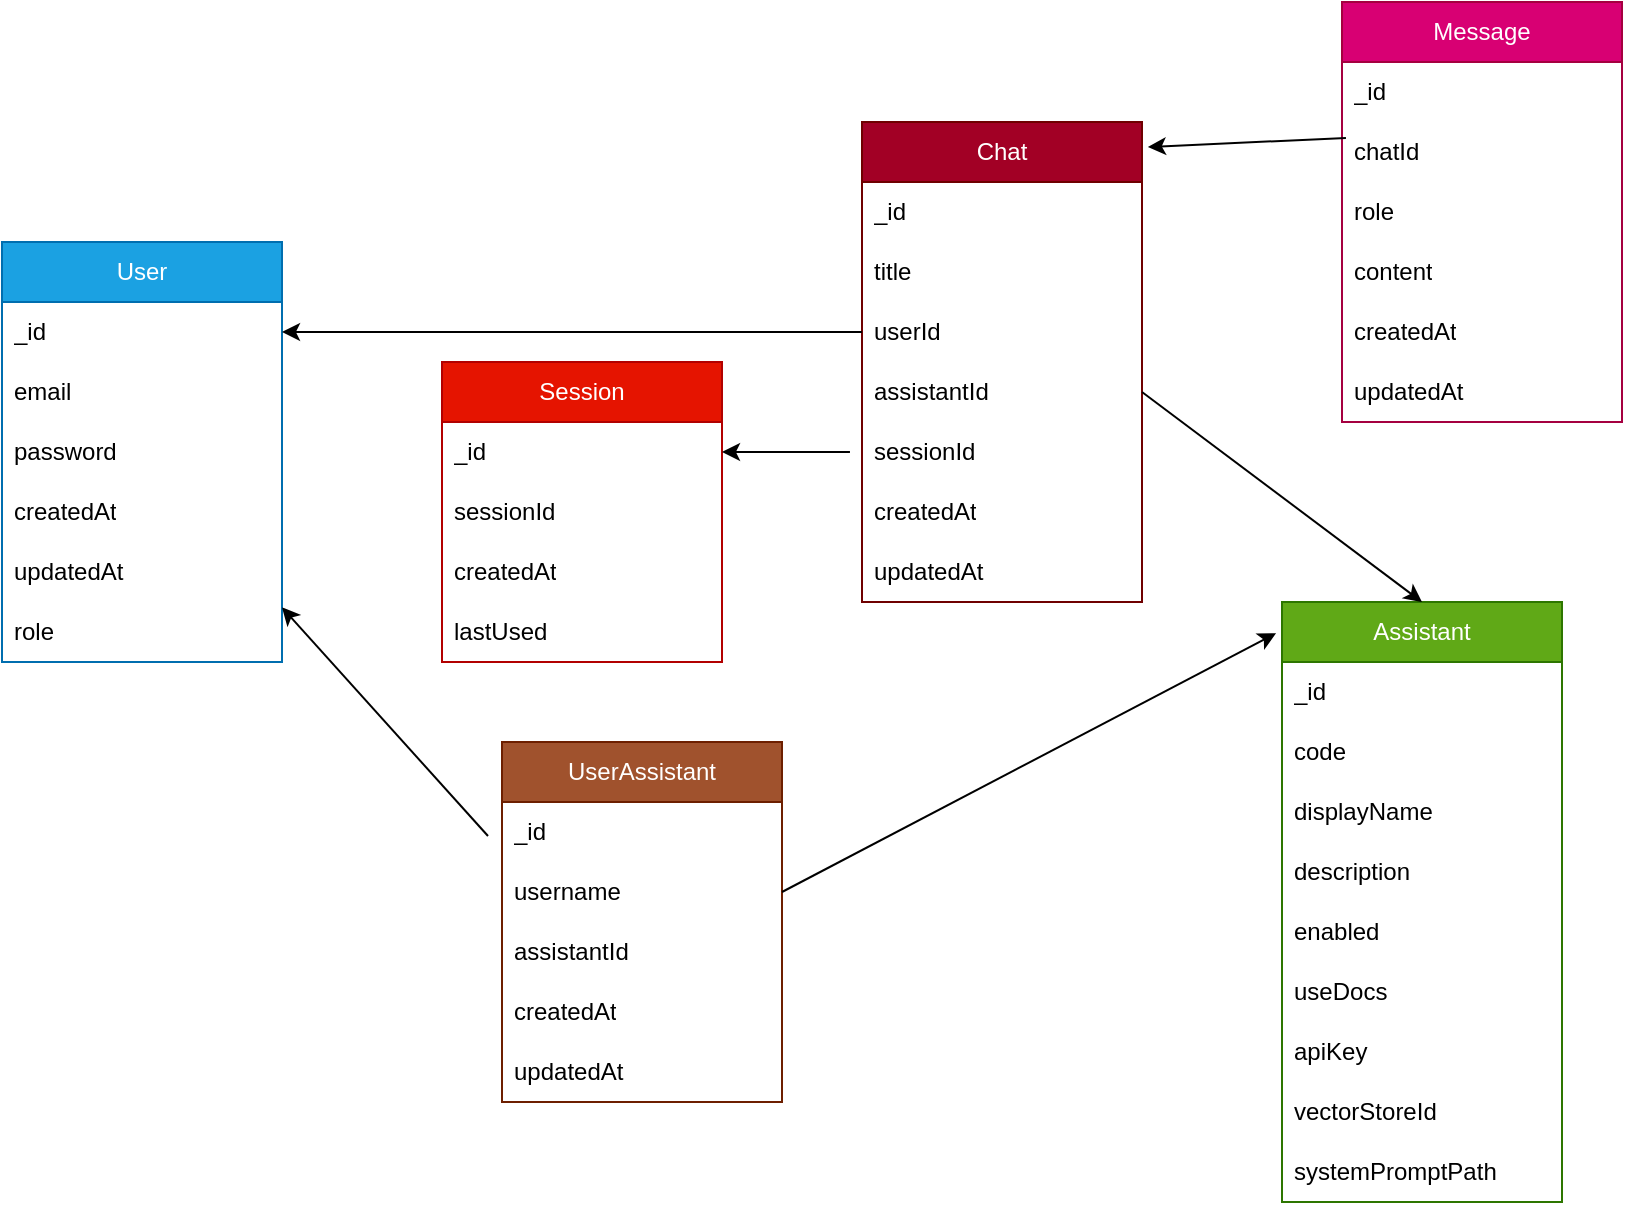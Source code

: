 <mxfile version="28.1.2">
  <diagram name="Page-1" id="-ysk_x-yDWYEIBIRzQGU">
    <mxGraphModel dx="2916" dy="2301" grid="1" gridSize="10" guides="1" tooltips="1" connect="1" arrows="1" fold="1" page="1" pageScale="1" pageWidth="850" pageHeight="1100" math="0" shadow="0">
      <root>
        <mxCell id="0" />
        <mxCell id="1" parent="0" />
        <mxCell id="iTIgYqPZxrVAr1HzkFCf-1" value="Assistant" style="swimlane;fontStyle=0;childLayout=stackLayout;horizontal=1;startSize=30;horizontalStack=0;resizeParent=1;resizeParentMax=0;resizeLast=0;collapsible=1;marginBottom=0;whiteSpace=wrap;html=1;fillColor=#60a917;fontColor=#ffffff;strokeColor=#2D7600;" parent="1" vertex="1">
          <mxGeometry x="340" y="210" width="140" height="300" as="geometry" />
        </mxCell>
        <mxCell id="s_laiWUGAzLHfUJuem0u-16" value="_id" style="text;strokeColor=none;fillColor=none;align=left;verticalAlign=middle;spacingLeft=4;spacingRight=4;overflow=hidden;points=[[0,0.5],[1,0.5]];portConstraint=eastwest;rotatable=0;whiteSpace=wrap;html=1;" parent="iTIgYqPZxrVAr1HzkFCf-1" vertex="1">
          <mxGeometry y="30" width="140" height="30" as="geometry" />
        </mxCell>
        <mxCell id="iTIgYqPZxrVAr1HzkFCf-2" value="code&amp;nbsp;" style="text;strokeColor=none;fillColor=none;align=left;verticalAlign=middle;spacingLeft=4;spacingRight=4;overflow=hidden;points=[[0,0.5],[1,0.5]];portConstraint=eastwest;rotatable=0;whiteSpace=wrap;html=1;" parent="iTIgYqPZxrVAr1HzkFCf-1" vertex="1">
          <mxGeometry y="60" width="140" height="30" as="geometry" />
        </mxCell>
        <mxCell id="iTIgYqPZxrVAr1HzkFCf-3" value="displayName" style="text;strokeColor=none;fillColor=none;align=left;verticalAlign=middle;spacingLeft=4;spacingRight=4;overflow=hidden;points=[[0,0.5],[1,0.5]];portConstraint=eastwest;rotatable=0;whiteSpace=wrap;html=1;" parent="iTIgYqPZxrVAr1HzkFCf-1" vertex="1">
          <mxGeometry y="90" width="140" height="30" as="geometry" />
        </mxCell>
        <mxCell id="iTIgYqPZxrVAr1HzkFCf-4" value="description" style="text;strokeColor=none;fillColor=none;align=left;verticalAlign=middle;spacingLeft=4;spacingRight=4;overflow=hidden;points=[[0,0.5],[1,0.5]];portConstraint=eastwest;rotatable=0;whiteSpace=wrap;html=1;" parent="iTIgYqPZxrVAr1HzkFCf-1" vertex="1">
          <mxGeometry y="120" width="140" height="30" as="geometry" />
        </mxCell>
        <mxCell id="iTIgYqPZxrVAr1HzkFCf-5" value="enabled" style="text;strokeColor=none;fillColor=none;align=left;verticalAlign=middle;spacingLeft=4;spacingRight=4;overflow=hidden;points=[[0,0.5],[1,0.5]];portConstraint=eastwest;rotatable=0;whiteSpace=wrap;html=1;" parent="iTIgYqPZxrVAr1HzkFCf-1" vertex="1">
          <mxGeometry y="150" width="140" height="30" as="geometry" />
        </mxCell>
        <mxCell id="iTIgYqPZxrVAr1HzkFCf-6" value="useDocs" style="text;strokeColor=none;fillColor=none;align=left;verticalAlign=middle;spacingLeft=4;spacingRight=4;overflow=hidden;points=[[0,0.5],[1,0.5]];portConstraint=eastwest;rotatable=0;whiteSpace=wrap;html=1;" parent="iTIgYqPZxrVAr1HzkFCf-1" vertex="1">
          <mxGeometry y="180" width="140" height="30" as="geometry" />
        </mxCell>
        <mxCell id="iTIgYqPZxrVAr1HzkFCf-7" value="apiKey" style="text;strokeColor=none;fillColor=none;align=left;verticalAlign=middle;spacingLeft=4;spacingRight=4;overflow=hidden;points=[[0,0.5],[1,0.5]];portConstraint=eastwest;rotatable=0;whiteSpace=wrap;html=1;" parent="iTIgYqPZxrVAr1HzkFCf-1" vertex="1">
          <mxGeometry y="210" width="140" height="30" as="geometry" />
        </mxCell>
        <mxCell id="iTIgYqPZxrVAr1HzkFCf-8" value="vectorStoreId" style="text;strokeColor=none;fillColor=none;align=left;verticalAlign=middle;spacingLeft=4;spacingRight=4;overflow=hidden;points=[[0,0.5],[1,0.5]];portConstraint=eastwest;rotatable=0;whiteSpace=wrap;html=1;" parent="iTIgYqPZxrVAr1HzkFCf-1" vertex="1">
          <mxGeometry y="240" width="140" height="30" as="geometry" />
        </mxCell>
        <mxCell id="iTIgYqPZxrVAr1HzkFCf-40" value="systemPromptPath" style="text;strokeColor=none;fillColor=none;align=left;verticalAlign=middle;spacingLeft=4;spacingRight=4;overflow=hidden;points=[[0,0.5],[1,0.5]];portConstraint=eastwest;rotatable=0;whiteSpace=wrap;html=1;" parent="iTIgYqPZxrVAr1HzkFCf-1" vertex="1">
          <mxGeometry y="270" width="140" height="30" as="geometry" />
        </mxCell>
        <mxCell id="iTIgYqPZxrVAr1HzkFCf-9" value="User" style="swimlane;fontStyle=0;childLayout=stackLayout;horizontal=1;startSize=30;horizontalStack=0;resizeParent=1;resizeParentMax=0;resizeLast=0;collapsible=1;marginBottom=0;whiteSpace=wrap;html=1;fillColor=#1ba1e2;fontColor=#ffffff;strokeColor=#006EAF;" parent="1" vertex="1">
          <mxGeometry x="-300" y="30" width="140" height="210" as="geometry" />
        </mxCell>
        <mxCell id="iTIgYqPZxrVAr1HzkFCf-10" value="_id" style="text;strokeColor=none;fillColor=none;align=left;verticalAlign=middle;spacingLeft=4;spacingRight=4;overflow=hidden;points=[[0,0.5],[1,0.5]];portConstraint=eastwest;rotatable=0;whiteSpace=wrap;html=1;" parent="iTIgYqPZxrVAr1HzkFCf-9" vertex="1">
          <mxGeometry y="30" width="140" height="30" as="geometry" />
        </mxCell>
        <mxCell id="iTIgYqPZxrVAr1HzkFCf-11" value="email" style="text;strokeColor=none;fillColor=none;align=left;verticalAlign=middle;spacingLeft=4;spacingRight=4;overflow=hidden;points=[[0,0.5],[1,0.5]];portConstraint=eastwest;rotatable=0;whiteSpace=wrap;html=1;" parent="iTIgYqPZxrVAr1HzkFCf-9" vertex="1">
          <mxGeometry y="60" width="140" height="30" as="geometry" />
        </mxCell>
        <mxCell id="iTIgYqPZxrVAr1HzkFCf-12" value="password" style="text;strokeColor=none;fillColor=none;align=left;verticalAlign=middle;spacingLeft=4;spacingRight=4;overflow=hidden;points=[[0,0.5],[1,0.5]];portConstraint=eastwest;rotatable=0;whiteSpace=wrap;html=1;" parent="iTIgYqPZxrVAr1HzkFCf-9" vertex="1">
          <mxGeometry y="90" width="140" height="30" as="geometry" />
        </mxCell>
        <mxCell id="iTIgYqPZxrVAr1HzkFCf-13" value="createdAt" style="text;strokeColor=none;fillColor=none;align=left;verticalAlign=middle;spacingLeft=4;spacingRight=4;overflow=hidden;points=[[0,0.5],[1,0.5]];portConstraint=eastwest;rotatable=0;whiteSpace=wrap;html=1;" parent="iTIgYqPZxrVAr1HzkFCf-9" vertex="1">
          <mxGeometry y="120" width="140" height="30" as="geometry" />
        </mxCell>
        <mxCell id="MbfPHuc06mK2Rb01mUWE-1" value="updatedAt" style="text;strokeColor=none;fillColor=none;align=left;verticalAlign=middle;spacingLeft=4;spacingRight=4;overflow=hidden;points=[[0,0.5],[1,0.5]];portConstraint=eastwest;rotatable=0;whiteSpace=wrap;html=1;" parent="iTIgYqPZxrVAr1HzkFCf-9" vertex="1">
          <mxGeometry y="150" width="140" height="30" as="geometry" />
        </mxCell>
        <mxCell id="s_laiWUGAzLHfUJuem0u-13" value="role" style="text;strokeColor=none;fillColor=none;align=left;verticalAlign=middle;spacingLeft=4;spacingRight=4;overflow=hidden;points=[[0,0.5],[1,0.5]];portConstraint=eastwest;rotatable=0;whiteSpace=wrap;html=1;" parent="iTIgYqPZxrVAr1HzkFCf-9" vertex="1">
          <mxGeometry y="180" width="140" height="30" as="geometry" />
        </mxCell>
        <mxCell id="iTIgYqPZxrVAr1HzkFCf-14" value="Chat" style="swimlane;fontStyle=0;childLayout=stackLayout;horizontal=1;startSize=30;horizontalStack=0;resizeParent=1;resizeParentMax=0;resizeLast=0;collapsible=1;marginBottom=0;whiteSpace=wrap;html=1;fillColor=#a20025;fontColor=#ffffff;strokeColor=#6F0000;" parent="1" vertex="1">
          <mxGeometry x="130" y="-30" width="140" height="240" as="geometry" />
        </mxCell>
        <mxCell id="s_laiWUGAzLHfUJuem0u-18" value="_id" style="text;strokeColor=none;fillColor=none;align=left;verticalAlign=middle;spacingLeft=4;spacingRight=4;overflow=hidden;points=[[0,0.5],[1,0.5]];portConstraint=eastwest;rotatable=0;whiteSpace=wrap;html=1;" parent="iTIgYqPZxrVAr1HzkFCf-14" vertex="1">
          <mxGeometry y="30" width="140" height="30" as="geometry" />
        </mxCell>
        <mxCell id="iTIgYqPZxrVAr1HzkFCf-15" value="title" style="text;strokeColor=none;fillColor=none;align=left;verticalAlign=middle;spacingLeft=4;spacingRight=4;overflow=hidden;points=[[0,0.5],[1,0.5]];portConstraint=eastwest;rotatable=0;whiteSpace=wrap;html=1;" parent="iTIgYqPZxrVAr1HzkFCf-14" vertex="1">
          <mxGeometry y="60" width="140" height="30" as="geometry" />
        </mxCell>
        <mxCell id="iTIgYqPZxrVAr1HzkFCf-16" value="userId" style="text;strokeColor=none;fillColor=none;align=left;verticalAlign=middle;spacingLeft=4;spacingRight=4;overflow=hidden;points=[[0,0.5],[1,0.5]];portConstraint=eastwest;rotatable=0;whiteSpace=wrap;html=1;" parent="iTIgYqPZxrVAr1HzkFCf-14" vertex="1">
          <mxGeometry y="90" width="140" height="30" as="geometry" />
        </mxCell>
        <mxCell id="iTIgYqPZxrVAr1HzkFCf-17" value="assistantId" style="text;strokeColor=none;fillColor=none;align=left;verticalAlign=middle;spacingLeft=4;spacingRight=4;overflow=hidden;points=[[0,0.5],[1,0.5]];portConstraint=eastwest;rotatable=0;whiteSpace=wrap;html=1;" parent="iTIgYqPZxrVAr1HzkFCf-14" vertex="1">
          <mxGeometry y="120" width="140" height="30" as="geometry" />
        </mxCell>
        <mxCell id="iTIgYqPZxrVAr1HzkFCf-18" value="sessionId" style="text;strokeColor=none;fillColor=none;align=left;verticalAlign=middle;spacingLeft=4;spacingRight=4;overflow=hidden;points=[[0,0.5],[1,0.5]];portConstraint=eastwest;rotatable=0;whiteSpace=wrap;html=1;" parent="iTIgYqPZxrVAr1HzkFCf-14" vertex="1">
          <mxGeometry y="150" width="140" height="30" as="geometry" />
        </mxCell>
        <mxCell id="iTIgYqPZxrVAr1HzkFCf-19" value="createdAt" style="text;strokeColor=none;fillColor=none;align=left;verticalAlign=middle;spacingLeft=4;spacingRight=4;overflow=hidden;points=[[0,0.5],[1,0.5]];portConstraint=eastwest;rotatable=0;whiteSpace=wrap;html=1;" parent="iTIgYqPZxrVAr1HzkFCf-14" vertex="1">
          <mxGeometry y="180" width="140" height="30" as="geometry" />
        </mxCell>
        <mxCell id="iTIgYqPZxrVAr1HzkFCf-21" value="updatedAt" style="text;strokeColor=none;fillColor=none;align=left;verticalAlign=middle;spacingLeft=4;spacingRight=4;overflow=hidden;points=[[0,0.5],[1,0.5]];portConstraint=eastwest;rotatable=0;whiteSpace=wrap;html=1;" parent="iTIgYqPZxrVAr1HzkFCf-14" vertex="1">
          <mxGeometry y="210" width="140" height="30" as="geometry" />
        </mxCell>
        <mxCell id="iTIgYqPZxrVAr1HzkFCf-22" value="Message" style="swimlane;fontStyle=0;childLayout=stackLayout;horizontal=1;startSize=30;horizontalStack=0;resizeParent=1;resizeParentMax=0;resizeLast=0;collapsible=1;marginBottom=0;whiteSpace=wrap;html=1;fillColor=#d80073;fontColor=#ffffff;strokeColor=#A50040;" parent="1" vertex="1">
          <mxGeometry x="370" y="-90" width="140" height="210" as="geometry" />
        </mxCell>
        <mxCell id="s_laiWUGAzLHfUJuem0u-17" value="_id" style="text;strokeColor=none;fillColor=none;align=left;verticalAlign=middle;spacingLeft=4;spacingRight=4;overflow=hidden;points=[[0,0.5],[1,0.5]];portConstraint=eastwest;rotatable=0;whiteSpace=wrap;html=1;" parent="iTIgYqPZxrVAr1HzkFCf-22" vertex="1">
          <mxGeometry y="30" width="140" height="30" as="geometry" />
        </mxCell>
        <mxCell id="iTIgYqPZxrVAr1HzkFCf-23" value="chatId" style="text;strokeColor=none;fillColor=none;align=left;verticalAlign=middle;spacingLeft=4;spacingRight=4;overflow=hidden;points=[[0,0.5],[1,0.5]];portConstraint=eastwest;rotatable=0;whiteSpace=wrap;html=1;" parent="iTIgYqPZxrVAr1HzkFCf-22" vertex="1">
          <mxGeometry y="60" width="140" height="30" as="geometry" />
        </mxCell>
        <mxCell id="iTIgYqPZxrVAr1HzkFCf-24" value="role" style="text;strokeColor=none;fillColor=none;align=left;verticalAlign=middle;spacingLeft=4;spacingRight=4;overflow=hidden;points=[[0,0.5],[1,0.5]];portConstraint=eastwest;rotatable=0;whiteSpace=wrap;html=1;" parent="iTIgYqPZxrVAr1HzkFCf-22" vertex="1">
          <mxGeometry y="90" width="140" height="30" as="geometry" />
        </mxCell>
        <mxCell id="iTIgYqPZxrVAr1HzkFCf-25" value="content" style="text;strokeColor=none;fillColor=none;align=left;verticalAlign=middle;spacingLeft=4;spacingRight=4;overflow=hidden;points=[[0,0.5],[1,0.5]];portConstraint=eastwest;rotatable=0;whiteSpace=wrap;html=1;" parent="iTIgYqPZxrVAr1HzkFCf-22" vertex="1">
          <mxGeometry y="120" width="140" height="30" as="geometry" />
        </mxCell>
        <mxCell id="iTIgYqPZxrVAr1HzkFCf-26" value="createdAt" style="text;strokeColor=none;fillColor=none;align=left;verticalAlign=middle;spacingLeft=4;spacingRight=4;overflow=hidden;points=[[0,0.5],[1,0.5]];portConstraint=eastwest;rotatable=0;whiteSpace=wrap;html=1;" parent="iTIgYqPZxrVAr1HzkFCf-22" vertex="1">
          <mxGeometry y="150" width="140" height="30" as="geometry" />
        </mxCell>
        <mxCell id="s_laiWUGAzLHfUJuem0u-12" value="updatedAt" style="text;strokeColor=none;fillColor=none;align=left;verticalAlign=middle;spacingLeft=4;spacingRight=4;overflow=hidden;points=[[0,0.5],[1,0.5]];portConstraint=eastwest;rotatable=0;whiteSpace=wrap;html=1;" parent="iTIgYqPZxrVAr1HzkFCf-22" vertex="1">
          <mxGeometry y="180" width="140" height="30" as="geometry" />
        </mxCell>
        <mxCell id="iTIgYqPZxrVAr1HzkFCf-29" value="" style="endArrow=classic;html=1;rounded=0;entryX=1.021;entryY=0.052;entryDx=0;entryDy=0;entryPerimeter=0;exitX=0.014;exitY=0.267;exitDx=0;exitDy=0;exitPerimeter=0;" parent="1" source="iTIgYqPZxrVAr1HzkFCf-23" target="iTIgYqPZxrVAr1HzkFCf-14" edge="1">
          <mxGeometry width="50" height="50" relative="1" as="geometry">
            <mxPoint x="400" y="640" as="sourcePoint" />
            <mxPoint x="450" y="590" as="targetPoint" />
          </mxGeometry>
        </mxCell>
        <mxCell id="iTIgYqPZxrVAr1HzkFCf-30" value="" style="endArrow=classic;html=1;rounded=0;entryX=1;entryY=0.5;entryDx=0;entryDy=0;exitX=0;exitY=0.5;exitDx=0;exitDy=0;" parent="1" source="iTIgYqPZxrVAr1HzkFCf-16" target="iTIgYqPZxrVAr1HzkFCf-10" edge="1">
          <mxGeometry width="50" height="50" relative="1" as="geometry">
            <mxPoint x="549" y="497" as="sourcePoint" />
            <mxPoint x="450" y="430" as="targetPoint" />
          </mxGeometry>
        </mxCell>
        <mxCell id="iTIgYqPZxrVAr1HzkFCf-31" value="" style="endArrow=classic;html=1;rounded=0;entryX=0.5;entryY=0;entryDx=0;entryDy=0;exitX=1;exitY=0.5;exitDx=0;exitDy=0;" parent="1" source="iTIgYqPZxrVAr1HzkFCf-17" target="iTIgYqPZxrVAr1HzkFCf-1" edge="1">
          <mxGeometry width="50" height="50" relative="1" as="geometry">
            <mxPoint x="540" y="450" as="sourcePoint" />
            <mxPoint x="470" y="650" as="targetPoint" />
          </mxGeometry>
        </mxCell>
        <mxCell id="iTIgYqPZxrVAr1HzkFCf-32" value="Session" style="swimlane;fontStyle=0;childLayout=stackLayout;horizontal=1;startSize=30;horizontalStack=0;resizeParent=1;resizeParentMax=0;resizeLast=0;collapsible=1;marginBottom=0;whiteSpace=wrap;html=1;fillColor=#e51400;fontColor=#ffffff;strokeColor=#B20000;" parent="1" vertex="1">
          <mxGeometry x="-80" y="90" width="140" height="150" as="geometry" />
        </mxCell>
        <mxCell id="iTIgYqPZxrVAr1HzkFCf-33" value="_id" style="text;strokeColor=none;fillColor=none;align=left;verticalAlign=middle;spacingLeft=4;spacingRight=4;overflow=hidden;points=[[0,0.5],[1,0.5]];portConstraint=eastwest;rotatable=0;whiteSpace=wrap;html=1;" parent="iTIgYqPZxrVAr1HzkFCf-32" vertex="1">
          <mxGeometry y="30" width="140" height="30" as="geometry" />
        </mxCell>
        <mxCell id="iTIgYqPZxrVAr1HzkFCf-34" value="sessionId" style="text;strokeColor=none;fillColor=none;align=left;verticalAlign=middle;spacingLeft=4;spacingRight=4;overflow=hidden;points=[[0,0.5],[1,0.5]];portConstraint=eastwest;rotatable=0;whiteSpace=wrap;html=1;" parent="iTIgYqPZxrVAr1HzkFCf-32" vertex="1">
          <mxGeometry y="60" width="140" height="30" as="geometry" />
        </mxCell>
        <mxCell id="iTIgYqPZxrVAr1HzkFCf-35" value="createdAt" style="text;strokeColor=none;fillColor=none;align=left;verticalAlign=middle;spacingLeft=4;spacingRight=4;overflow=hidden;points=[[0,0.5],[1,0.5]];portConstraint=eastwest;rotatable=0;whiteSpace=wrap;html=1;" parent="iTIgYqPZxrVAr1HzkFCf-32" vertex="1">
          <mxGeometry y="90" width="140" height="30" as="geometry" />
        </mxCell>
        <mxCell id="s_laiWUGAzLHfUJuem0u-14" value="lastUsed" style="text;strokeColor=none;fillColor=none;align=left;verticalAlign=middle;spacingLeft=4;spacingRight=4;overflow=hidden;points=[[0,0.5],[1,0.5]];portConstraint=eastwest;rotatable=0;whiteSpace=wrap;html=1;" parent="iTIgYqPZxrVAr1HzkFCf-32" vertex="1">
          <mxGeometry y="120" width="140" height="30" as="geometry" />
        </mxCell>
        <mxCell id="iTIgYqPZxrVAr1HzkFCf-39" value="" style="endArrow=classic;html=1;rounded=0;entryX=1;entryY=0.5;entryDx=0;entryDy=0;exitX=-0.043;exitY=0.5;exitDx=0;exitDy=0;exitPerimeter=0;" parent="1" source="iTIgYqPZxrVAr1HzkFCf-18" target="iTIgYqPZxrVAr1HzkFCf-33" edge="1">
          <mxGeometry width="50" height="50" relative="1" as="geometry">
            <mxPoint x="320" y="290" as="sourcePoint" />
            <mxPoint x="250" y="490" as="targetPoint" />
          </mxGeometry>
        </mxCell>
        <mxCell id="s_laiWUGAzLHfUJuem0u-1" value="UserAssistant" style="swimlane;fontStyle=0;childLayout=stackLayout;horizontal=1;startSize=30;horizontalStack=0;resizeParent=1;resizeParentMax=0;resizeLast=0;collapsible=1;marginBottom=0;whiteSpace=wrap;html=1;fillColor=#a0522d;fontColor=#ffffff;strokeColor=#6D1F00;" parent="1" vertex="1">
          <mxGeometry x="-50" y="280" width="140" height="180" as="geometry" />
        </mxCell>
        <mxCell id="s_laiWUGAzLHfUJuem0u-2" value="_id" style="text;strokeColor=none;fillColor=none;align=left;verticalAlign=middle;spacingLeft=4;spacingRight=4;overflow=hidden;points=[[0,0.5],[1,0.5]];portConstraint=eastwest;rotatable=0;whiteSpace=wrap;html=1;" parent="s_laiWUGAzLHfUJuem0u-1" vertex="1">
          <mxGeometry y="30" width="140" height="30" as="geometry" />
        </mxCell>
        <mxCell id="s_laiWUGAzLHfUJuem0u-3" value="username" style="text;strokeColor=none;fillColor=none;align=left;verticalAlign=middle;spacingLeft=4;spacingRight=4;overflow=hidden;points=[[0,0.5],[1,0.5]];portConstraint=eastwest;rotatable=0;whiteSpace=wrap;html=1;" parent="s_laiWUGAzLHfUJuem0u-1" vertex="1">
          <mxGeometry y="60" width="140" height="30" as="geometry" />
        </mxCell>
        <mxCell id="s_laiWUGAzLHfUJuem0u-8" value="assistantId" style="text;strokeColor=none;fillColor=none;align=left;verticalAlign=middle;spacingLeft=4;spacingRight=4;overflow=hidden;points=[[0,0.5],[1,0.5]];portConstraint=eastwest;rotatable=0;whiteSpace=wrap;html=1;" parent="s_laiWUGAzLHfUJuem0u-1" vertex="1">
          <mxGeometry y="90" width="140" height="30" as="geometry" />
        </mxCell>
        <mxCell id="s_laiWUGAzLHfUJuem0u-9" value="createdAt" style="text;strokeColor=none;fillColor=none;align=left;verticalAlign=middle;spacingLeft=4;spacingRight=4;overflow=hidden;points=[[0,0.5],[1,0.5]];portConstraint=eastwest;rotatable=0;whiteSpace=wrap;html=1;" parent="s_laiWUGAzLHfUJuem0u-1" vertex="1">
          <mxGeometry y="120" width="140" height="30" as="geometry" />
        </mxCell>
        <mxCell id="s_laiWUGAzLHfUJuem0u-15" value="updatedAt" style="text;strokeColor=none;fillColor=none;align=left;verticalAlign=middle;spacingLeft=4;spacingRight=4;overflow=hidden;points=[[0,0.5],[1,0.5]];portConstraint=eastwest;rotatable=0;whiteSpace=wrap;html=1;" parent="s_laiWUGAzLHfUJuem0u-1" vertex="1">
          <mxGeometry y="150" width="140" height="30" as="geometry" />
        </mxCell>
        <mxCell id="s_laiWUGAzLHfUJuem0u-10" value="" style="endArrow=classic;html=1;rounded=0;exitX=-0.05;exitY=0.567;exitDx=0;exitDy=0;exitPerimeter=0;" parent="1" source="s_laiWUGAzLHfUJuem0u-2" target="iTIgYqPZxrVAr1HzkFCf-9" edge="1">
          <mxGeometry width="50" height="50" relative="1" as="geometry">
            <mxPoint x="-190" y="380" as="sourcePoint" />
            <mxPoint x="-50" y="170" as="targetPoint" />
          </mxGeometry>
        </mxCell>
        <mxCell id="s_laiWUGAzLHfUJuem0u-11" value="" style="endArrow=classic;html=1;rounded=0;exitX=1;exitY=0.5;exitDx=0;exitDy=0;entryX=-0.021;entryY=0.052;entryDx=0;entryDy=0;entryPerimeter=0;" parent="1" source="s_laiWUGAzLHfUJuem0u-3" target="iTIgYqPZxrVAr1HzkFCf-1" edge="1">
          <mxGeometry width="50" height="50" relative="1" as="geometry">
            <mxPoint x="120" y="560" as="sourcePoint" />
            <mxPoint x="210" y="420" as="targetPoint" />
          </mxGeometry>
        </mxCell>
      </root>
    </mxGraphModel>
  </diagram>
</mxfile>
